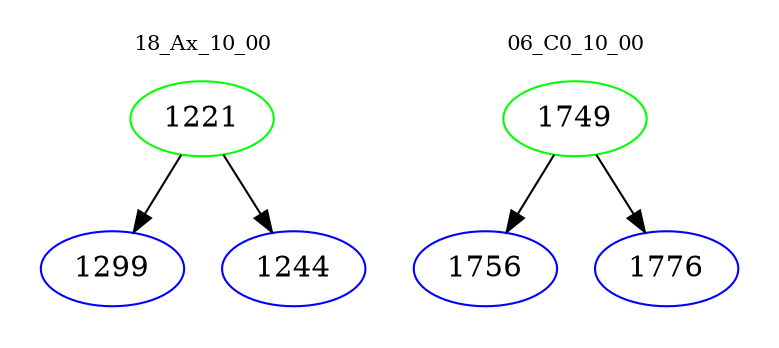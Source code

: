 digraph{
subgraph cluster_0 {
color = white
label = "18_Ax_10_00";
fontsize=10;
T0_1221 [label="1221", color="green"]
T0_1221 -> T0_1299 [color="black"]
T0_1299 [label="1299", color="blue"]
T0_1221 -> T0_1244 [color="black"]
T0_1244 [label="1244", color="blue"]
}
subgraph cluster_1 {
color = white
label = "06_C0_10_00";
fontsize=10;
T1_1749 [label="1749", color="green"]
T1_1749 -> T1_1756 [color="black"]
T1_1756 [label="1756", color="blue"]
T1_1749 -> T1_1776 [color="black"]
T1_1776 [label="1776", color="blue"]
}
}
